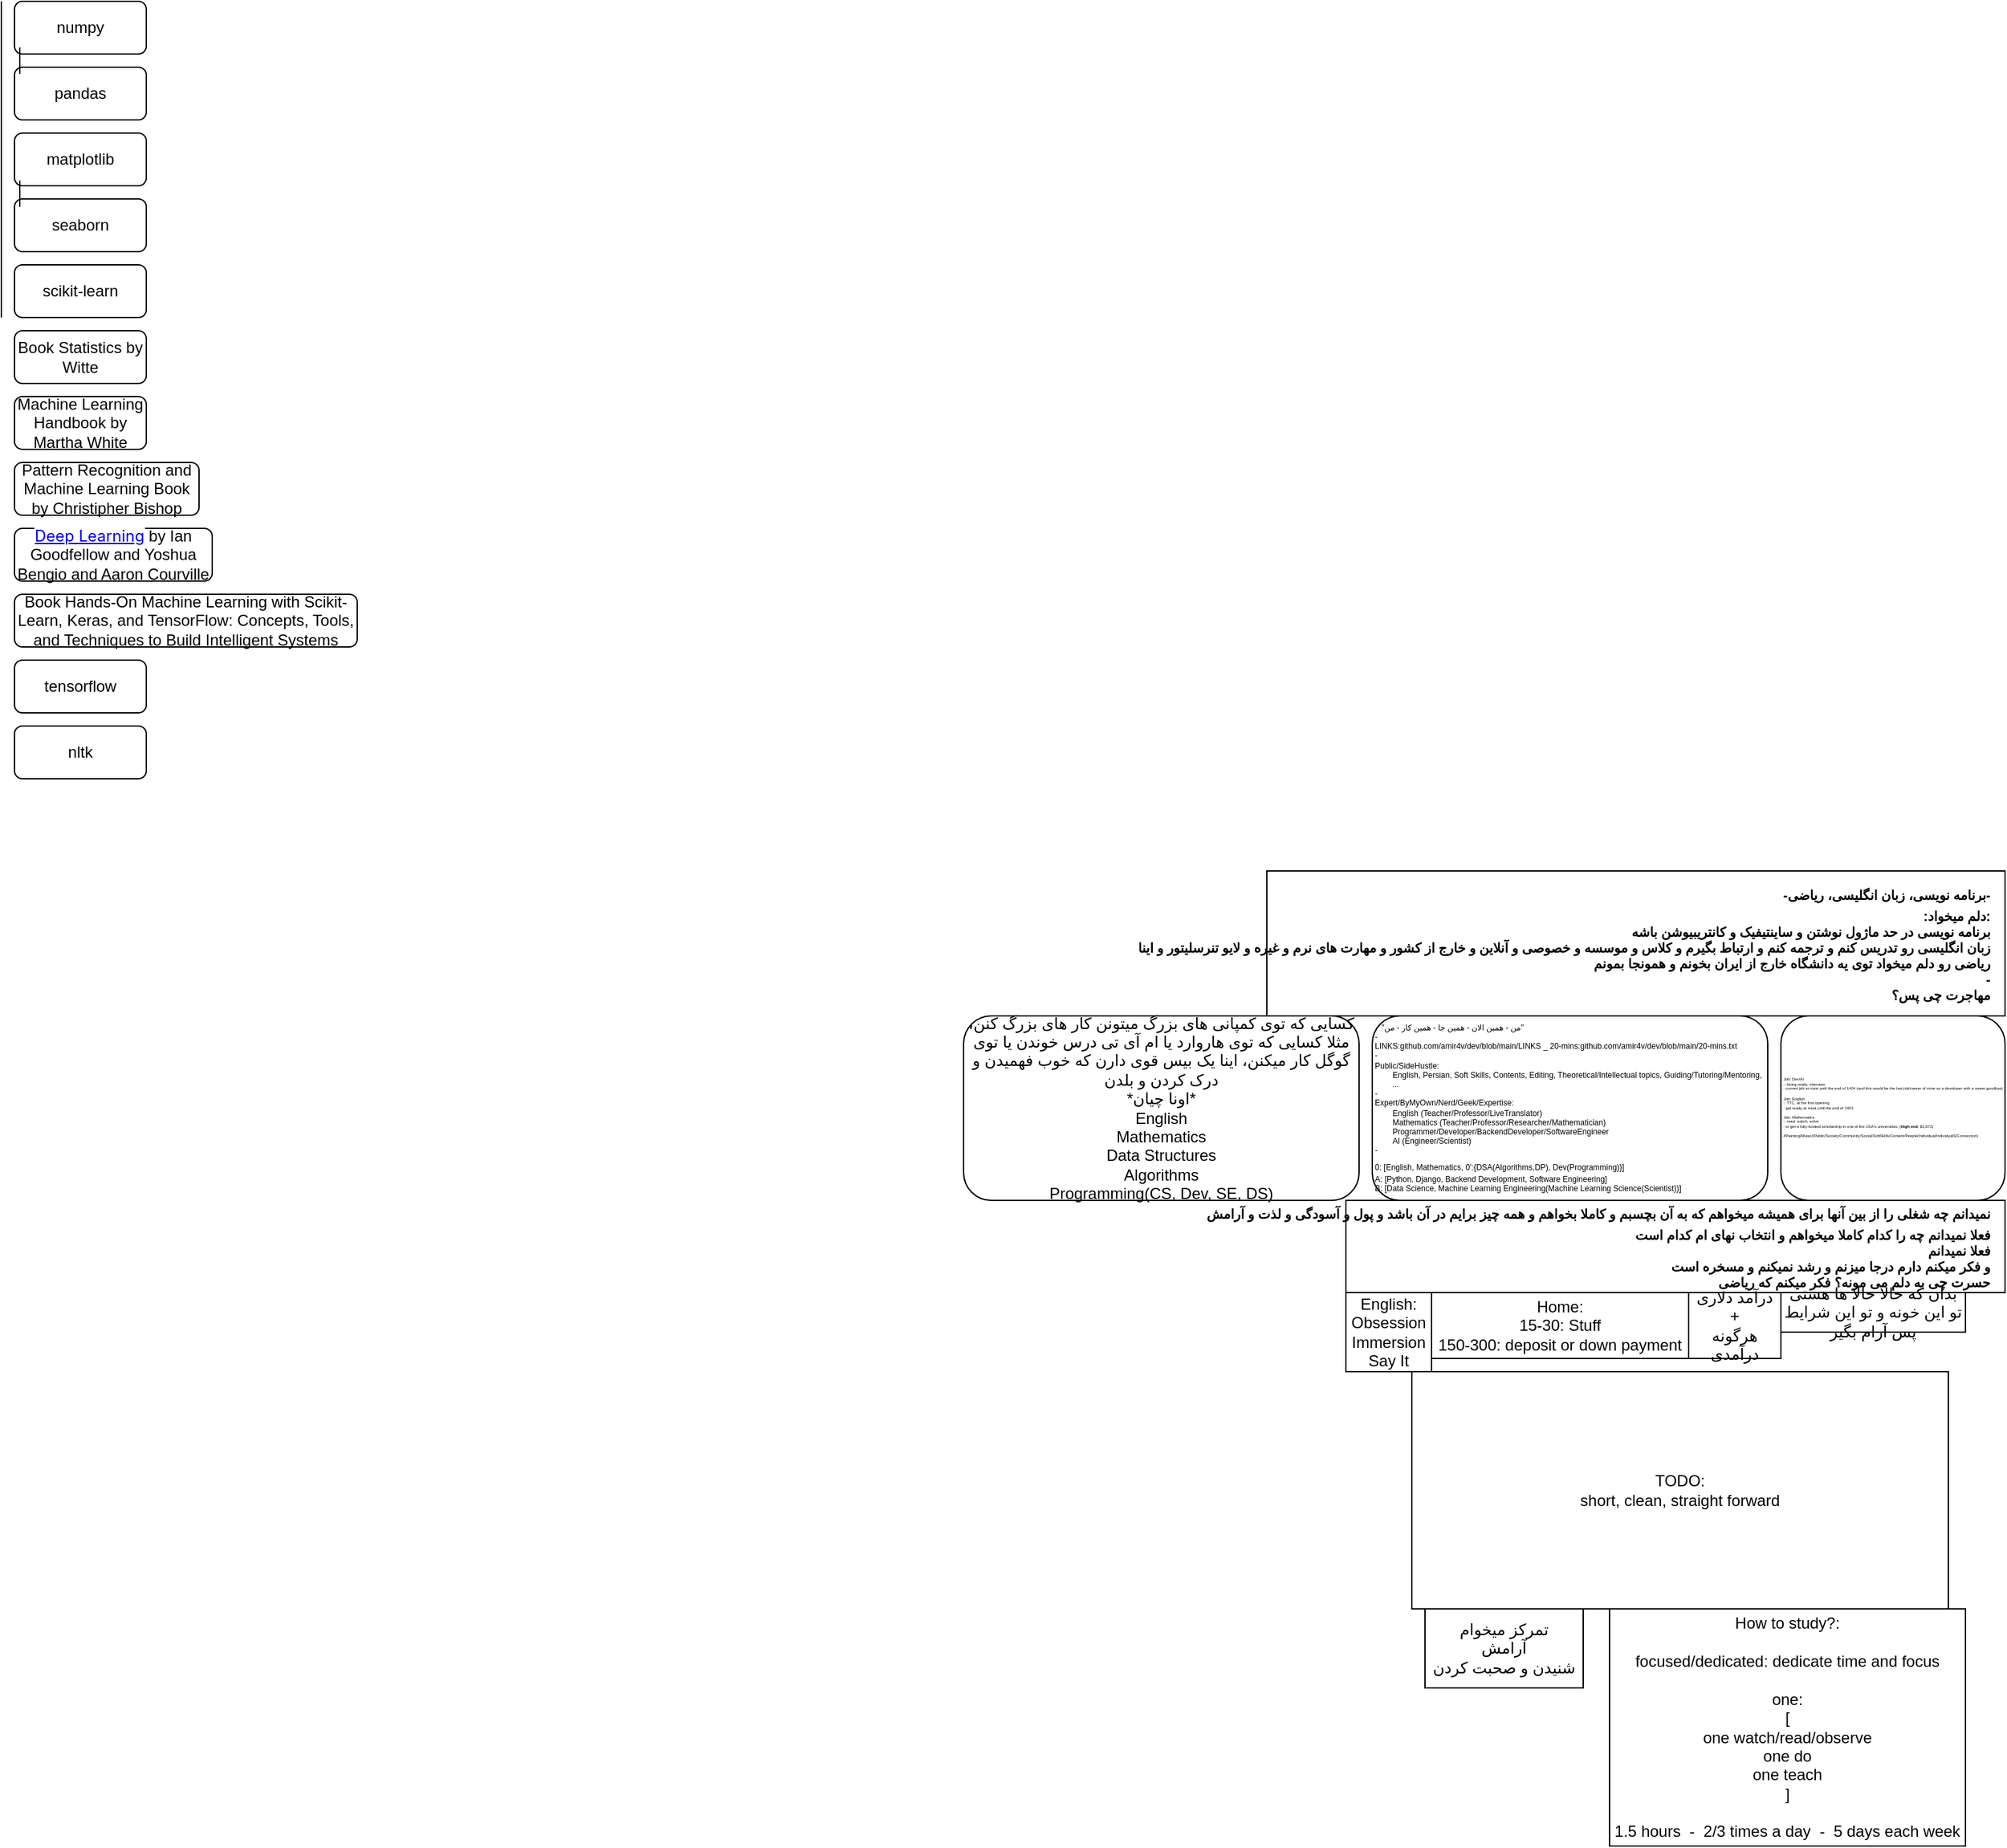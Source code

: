<mxfile version="24.7.16">
  <diagram name="Page-1" id="Pw1lx-9ADOZ67-cU_8lc">
    <mxGraphModel dx="896" dy="1561" grid="1" gridSize="10" guides="1" tooltips="1" connect="1" arrows="1" fold="1" page="1" pageScale="1" pageWidth="850" pageHeight="1100" math="0" shadow="0">
      <root>
        <mxCell id="0" />
        <mxCell id="1" parent="0" />
        <mxCell id="uNf8jhvKmDgPgvKZIGbK-5" value="numpy" style="rounded=1;whiteSpace=wrap;html=1;" parent="1" vertex="1">
          <mxGeometry x="20" y="-1090" width="100" height="40" as="geometry" />
        </mxCell>
        <mxCell id="uNf8jhvKmDgPgvKZIGbK-6" value="pandas" style="rounded=1;whiteSpace=wrap;html=1;" parent="1" vertex="1">
          <mxGeometry x="20" y="-1040" width="100" height="40" as="geometry" />
        </mxCell>
        <mxCell id="uNf8jhvKmDgPgvKZIGbK-7" value="matplotlib" style="rounded=1;whiteSpace=wrap;html=1;" parent="1" vertex="1">
          <mxGeometry x="20" y="-990" width="100" height="40" as="geometry" />
        </mxCell>
        <mxCell id="uNf8jhvKmDgPgvKZIGbK-8" value="seaborn" style="rounded=1;whiteSpace=wrap;html=1;" parent="1" vertex="1">
          <mxGeometry x="20" y="-940" width="100" height="40" as="geometry" />
        </mxCell>
        <mxCell id="uNf8jhvKmDgPgvKZIGbK-10" value="scikit-learn" style="rounded=1;whiteSpace=wrap;html=1;" parent="1" vertex="1">
          <mxGeometry x="20" y="-890" width="100" height="40" as="geometry" />
        </mxCell>
        <mxCell id="uNf8jhvKmDgPgvKZIGbK-13" value="Book Statistics by Witte" style="rounded=1;whiteSpace=wrap;html=1;" parent="1" vertex="1">
          <mxGeometry x="20" y="-840" width="100" height="40" as="geometry" />
        </mxCell>
        <mxCell id="uNf8jhvKmDgPgvKZIGbK-14" value="Machine Learning Handbook by Martha White" style="rounded=1;whiteSpace=wrap;html=1;" parent="1" vertex="1">
          <mxGeometry x="20" y="-790" width="100" height="40" as="geometry" />
        </mxCell>
        <mxCell id="uNf8jhvKmDgPgvKZIGbK-15" value="Pattern Recognition and Machine Learning Book by Christipher Bishop" style="rounded=1;whiteSpace=wrap;html=1;" parent="1" vertex="1">
          <mxGeometry x="20" y="-740" width="140" height="40" as="geometry" />
        </mxCell>
        <mxCell id="uNf8jhvKmDgPgvKZIGbK-16" value="&lt;font style=&quot;font-size: 12px;&quot;&gt;&lt;a style=&quot;box-sizing: unset; cursor: pointer; font-family: -apple-system, BlinkMacSystemFont, &amp;quot;Segoe UI&amp;quot;, Helvetica, Arial, sans-serif, &amp;quot;Apple Color Emoji&amp;quot;, &amp;quot;Segoe UI Emoji&amp;quot;, &amp;quot;Segoe UI Symbol&amp;quot;; text-align: left; background-color: rgb(255, 255, 255);&quot; href=&quot;https://www.deeplearningbook.org/&quot;&gt;Deep Learning&lt;/a&gt;&amp;nbsp;by Ian Goodfellow and Yoshua Bengio and Aaron Courville&lt;/font&gt;" style="rounded=1;whiteSpace=wrap;html=1;" parent="1" vertex="1">
          <mxGeometry x="20" y="-690" width="150" height="40" as="geometry" />
        </mxCell>
        <mxCell id="uNf8jhvKmDgPgvKZIGbK-18" value="Book Hands-On Machine Learning with Scikit-Learn, Keras, and TensorFlow: Concepts, Tools, and Techniques to Build Intelligent Systems" style="rounded=1;whiteSpace=wrap;html=1;" parent="1" vertex="1">
          <mxGeometry x="20" y="-640" width="260" height="40" as="geometry" />
        </mxCell>
        <mxCell id="eiy_VjTBnV1nARQNC3YB-1" value="" style="endArrow=none;html=1;rounded=0;" parent="1" edge="1">
          <mxGeometry width="50" height="50" relative="1" as="geometry">
            <mxPoint x="10" y="-850" as="sourcePoint" />
            <mxPoint x="10" y="-1090" as="targetPoint" />
          </mxGeometry>
        </mxCell>
        <mxCell id="eiy_VjTBnV1nARQNC3YB-2" value="tensorflow" style="rounded=1;whiteSpace=wrap;html=1;" parent="1" vertex="1">
          <mxGeometry x="20" y="-590" width="100" height="40" as="geometry" />
        </mxCell>
        <mxCell id="eiy_VjTBnV1nARQNC3YB-6" value="nltk" style="rounded=1;whiteSpace=wrap;html=1;" parent="1" vertex="1">
          <mxGeometry x="20" y="-540" width="100" height="40" as="geometry" />
        </mxCell>
        <mxCell id="rNfnYfNZXdWyFEMV66Mj-3" value="" style="endArrow=none;html=1;rounded=0;" parent="1" edge="1">
          <mxGeometry width="50" height="50" relative="1" as="geometry">
            <mxPoint x="24" y="-1035" as="sourcePoint" />
            <mxPoint x="24" y="-1055" as="targetPoint" />
          </mxGeometry>
        </mxCell>
        <mxCell id="rNfnYfNZXdWyFEMV66Mj-4" value="" style="endArrow=none;html=1;rounded=0;" parent="1" edge="1">
          <mxGeometry width="50" height="50" relative="1" as="geometry">
            <mxPoint x="24" y="-934" as="sourcePoint" />
            <mxPoint x="24" y="-954" as="targetPoint" />
          </mxGeometry>
        </mxCell>
        <mxCell id="NjcC3SJjB0qP52kyVzx2-1" value="کسایی که توی کمپانی های بزرگ میتونن کار های بزرگ کنن، مثلا کسایی که توی هاروارد یا ام آی تی درس خوندن یا توی گوگل کار میکنن، اینا یک بیس قوی دارن که خوب فهمیدن و درک کردن و بلدن&lt;br&gt;*اونا چیان*&lt;br&gt;English&lt;br&gt;Mathematics&lt;br&gt;Data Structures&lt;br&gt;Algorithms&lt;br&gt;Programming(CS, Dev, SE, DS)" style="rounded=1;whiteSpace=wrap;html=1;" parent="1" vertex="1">
          <mxGeometry x="740" y="-320" width="300" height="140" as="geometry" />
        </mxCell>
        <mxCell id="m1dlzt6d_2SXBuBqFUNx-1" value="&lt;div style=&quot;font-size: 6px;&quot;&gt;&lt;font style=&quot;font-size: 6px;&quot;&gt;&lt;font style=&quot;font-size: 6px;&quot;&gt;&amp;nbsp; &amp;nbsp;&quot;من - همین الان - همین جا - همین کار - من&quot;&lt;/font&gt;&lt;/font&gt;&lt;/div&gt;&lt;div style=&quot;font-size: 6px;&quot;&gt;&lt;font style=&quot;font-size: 6px;&quot;&gt;&lt;font style=&quot;font-size: 6px;&quot;&gt;-&lt;/font&gt;&lt;/font&gt;&lt;/div&gt;&lt;div style=&quot;font-size: 6px;&quot;&gt;&lt;font style=&quot;font-size: 6px;&quot;&gt;&lt;font style=&quot;font-size: 6px;&quot;&gt;LINKS:github.com/amir4v/dev/blob/main/LINKS _ 20-mins:github.com/amir4v/dev/blob/main/20-mins.txt&lt;/font&gt;&lt;/font&gt;&lt;/div&gt;&lt;div style=&quot;font-size: 6px;&quot;&gt;&lt;font style=&quot;font-size: 6px;&quot;&gt;-&lt;/font&gt;&lt;/div&gt;&lt;div style=&quot;font-size: 6px;&quot;&gt;&lt;font style=&quot;font-size: 6px;&quot;&gt;Public/SideHustle:&lt;/font&gt;&lt;/div&gt;&lt;div style=&quot;font-size: 6px;&quot;&gt;&lt;font style=&quot;font-size: 6px;&quot;&gt;&lt;font style=&quot;font-size: 6px;&quot;&gt;&lt;span style=&quot;white-space: pre;&quot;&gt;&#x9;&lt;/span&gt;English, Persian,&amp;nbsp;&lt;/font&gt;&lt;/font&gt;&lt;span style=&quot;background-color: initial;&quot;&gt;Soft Skills,&amp;nbsp;&lt;/span&gt;&lt;span style=&quot;background-color: initial;&quot;&gt;Contents, Editing, Theoretical/Intellectual topics, Guiding/Tutoring/Mentoring,&lt;/span&gt;&lt;/div&gt;&lt;div style=&quot;font-size: 6px;&quot;&gt;&lt;span style=&quot;background-color: initial;&quot;&gt;&lt;span style=&quot;white-space: pre;&quot;&gt;&#x9;&lt;/span&gt;...&lt;br&gt;&lt;/span&gt;&lt;/div&gt;&lt;div style=&quot;font-size: 6px;&quot;&gt;&lt;font style=&quot;font-size: 6px;&quot;&gt;&lt;font style=&quot;font-size: 6px;&quot;&gt;&lt;font style=&quot;font-size: 6px;&quot;&gt;-&lt;/font&gt;&lt;/font&gt;&lt;/font&gt;&lt;/div&gt;&lt;div style=&quot;font-size: 6px;&quot;&gt;&lt;font style=&quot;font-size: 6px;&quot;&gt;&lt;font style=&quot;font-size: 6px;&quot;&gt;&lt;font style=&quot;font-size: 6px;&quot;&gt;Expert/ByMyOwn/Nerd/Geek/Expertise:&lt;/font&gt;&lt;/font&gt;&lt;/font&gt;&lt;/div&gt;&lt;div style=&quot;font-size: 6px;&quot;&gt;&lt;font style=&quot;font-size: 6px;&quot;&gt;&lt;font style=&quot;font-size: 6px;&quot;&gt;&lt;font style=&quot;font-size: 6px;&quot;&gt;&lt;span style=&quot;white-space: pre;&quot;&gt;&#x9;&lt;/span&gt;English&amp;nbsp;&lt;span style=&quot;background-color: initial;&quot;&gt;(&lt;/span&gt;&lt;span style=&quot;background-color: initial;&quot;&gt;Teacher/&lt;/span&gt;&lt;/font&gt;&lt;/font&gt;&lt;/font&gt;&lt;span style=&quot;background-color: initial;&quot;&gt;Professor/&lt;/span&gt;&lt;span style=&quot;background-color: initial;&quot;&gt;LiveTranslator)&lt;/span&gt;&lt;/div&gt;&lt;div style=&quot;font-size: 6px;&quot;&gt;&lt;font style=&quot;font-size: 6px;&quot;&gt;&lt;font style=&quot;font-size: 6px;&quot;&gt;&lt;font style=&quot;font-size: 6px;&quot;&gt;&lt;span style=&quot;white-space: pre;&quot;&gt;&#x9;&lt;/span&gt;Mathematics&lt;/font&gt;&lt;span style=&quot;background-color: initial;&quot;&gt;&amp;nbsp;(Teacher/Professor/Researcher/&lt;/span&gt;&lt;/font&gt;&lt;span style=&quot;background-color: initial;&quot;&gt;Mathematician&lt;/span&gt;&lt;span style=&quot;background-color: initial;&quot;&gt;)&lt;/span&gt;&lt;/font&gt;&lt;/div&gt;&lt;div style=&quot;font-size: 6px;&quot;&gt;&lt;font style=&quot;font-size: 6px;&quot;&gt;&lt;span style=&quot;background-color: initial;&quot;&gt;&lt;span style=&quot;white-space: pre;&quot;&gt;&#x9;&lt;/span&gt;Programmer/Developer/BackendDeveloper/SoftwareEngineer&lt;/span&gt;&lt;/font&gt;&lt;/div&gt;&lt;div style=&quot;font-size: 6px;&quot;&gt;&lt;font style=&quot;font-size: 6px;&quot;&gt;&lt;span style=&quot;background-color: initial;&quot;&gt;&lt;span style=&quot;white-space: pre;&quot;&gt;&lt;span style=&quot;white-space: pre;&quot;&gt;&#x9;&lt;/span&gt;&lt;/span&gt;AI&lt;/span&gt;&lt;span style=&quot;background-color: initial;&quot;&gt;&amp;nbsp;(Engineer/Scientist)&lt;/span&gt;&lt;/font&gt;&lt;/div&gt;&lt;div style=&quot;font-size: 6px;&quot;&gt;&lt;font style=&quot;font-size: 6px;&quot;&gt;-&lt;/font&gt;&lt;/div&gt;&lt;font style=&quot;font-size: 6px;&quot;&gt;0: [English, Mathematics, 0&#39;:{DSA(Algorithms,DP), Dev(Programming)}]&lt;/font&gt;&lt;div style=&quot;font-size: 6px;&quot;&gt;&lt;font style=&quot;font-size: 6px;&quot;&gt;A: [Python, Django, Backend Development, Software Engineering]&lt;/font&gt;&lt;/div&gt;&lt;div style=&quot;font-size: 6px;&quot;&gt;&lt;font style=&quot;font-size: 6px;&quot;&gt;&lt;font style=&quot;font-size: 6px;&quot;&gt;B&lt;/font&gt;&lt;span style=&quot;background-color: initial;&quot;&gt;: [Data Science, Machine Learning Engineering(Machine Learning Science(Scientist))]&lt;/span&gt;&lt;/font&gt;&lt;/div&gt;" style="rounded=1;whiteSpace=wrap;html=1;align=left;" parent="1" vertex="1">
          <mxGeometry x="1050" y="-320" width="300" height="140" as="geometry" />
        </mxCell>
        <mxCell id="LMWK8aXgj8m5KuPDmJkq-1" value="&lt;div style=&quot;font-size: 3px;&quot;&gt;&lt;font style=&quot;font-size: 3px;&quot;&gt;Job: Dev/AI&lt;/font&gt;&lt;/div&gt;&lt;div style=&quot;font-size: 3px;&quot;&gt;&lt;font style=&quot;font-size: 3px;&quot;&gt;:: being ready, interview&lt;/font&gt;&lt;/div&gt;&lt;div style=&quot;font-size: 3px;&quot;&gt;&lt;font style=&quot;font-size: 3px;&quot;&gt;: current job at most&amp;nbsp;until the end of 1404 (and this would be the last job/career of mine as a developer with a sweet goodbye)&lt;/font&gt;&lt;/div&gt;&lt;div style=&quot;font-size: 3px;&quot;&gt;&lt;font style=&quot;font-size: 3px;&quot;&gt;&lt;br&gt;&lt;/font&gt;&lt;/div&gt;&lt;div style=&quot;font-size: 3px;&quot;&gt;&lt;font style=&quot;font-size: 3px;&quot;&gt;Job: English&lt;br&gt;&lt;/font&gt;&lt;/div&gt;&lt;div style=&quot;font-size: 3px;&quot;&gt;&lt;font style=&quot;font-size: 3px;&quot;&gt;:: TTC, at the first opening&lt;/font&gt;&lt;/div&gt;&lt;div style=&quot;font-size: 3px;&quot;&gt;&lt;font style=&quot;font-size: 3px;&quot;&gt;: get ready at most until the end of 1403&lt;/font&gt;&lt;/div&gt;&lt;div style=&quot;font-size: 3px;&quot;&gt;&lt;font style=&quot;font-size: 3px;&quot;&gt;&lt;br&gt;&lt;/font&gt;&lt;/div&gt;&lt;div style=&quot;font-size: 3px;&quot;&gt;&lt;div style=&quot;&quot;&gt;&lt;font style=&quot;font-size: 3px;&quot;&gt;Job: Mathematics&lt;/font&gt;&lt;/div&gt;&lt;div style=&quot;&quot;&gt;&lt;font style=&quot;font-size: 3px;&quot;&gt;:: read, watch, solve&lt;/font&gt;&lt;/div&gt;&lt;div style=&quot;&quot;&gt;&lt;font style=&quot;font-size: 3px;&quot;&gt;: to get a fully-funded scholarship in one of the USA&#39;s universities; (&lt;/font&gt;&lt;strong style=&quot;background-color: initial;&quot;&gt;High end&lt;/strong&gt;&lt;span style=&quot;background-color: initial;&quot;&gt;: $3,672&lt;/span&gt;&lt;span style=&quot;background-color: initial;&quot;&gt;)&lt;/span&gt;&lt;/div&gt;&lt;div style=&quot;&quot;&gt;&lt;font style=&quot;font-size: 3px;&quot;&gt;&lt;br&gt;&lt;/font&gt;&lt;/div&gt;&lt;div style=&quot;&quot;&gt;&lt;font style=&quot;font-size: 3px;&quot;&gt;#Painting/Music/(Public/Society/Community/Social/SoftSkills/Content/People/Individual/IndividualS/Connection)&lt;/font&gt;&lt;/div&gt;&lt;/div&gt;" style="rounded=1;whiteSpace=wrap;html=1;align=left;" parent="1" vertex="1">
          <mxGeometry x="1360" y="-320" width="170" height="140" as="geometry" />
        </mxCell>
        <mxCell id="AXUeFKmJ4L8ZubqQcsqx-2" value="" style="verticalLabelPosition=bottom;verticalAlign=top;html=1;shape=mxgraph.basic.rect;fillColor2=none;strokeWidth=1;size=20;indent=5;" parent="1" vertex="1">
          <mxGeometry x="970" y="-430" width="560" height="110" as="geometry" />
        </mxCell>
        <mxCell id="AXUeFKmJ4L8ZubqQcsqx-4" value="&lt;font style=&quot;font-size: 10px;&quot;&gt;-برنامه نویسی، زبان انگلیسی، ریاضی-&lt;/font&gt;&lt;div style=&quot;font-size: 10px;&quot;&gt;&lt;div style=&quot;&quot;&gt;&lt;font style=&quot;font-size: 10px;&quot;&gt;:دلم میخواد:&lt;/font&gt;&lt;/div&gt;&lt;div style=&quot;&quot;&gt;&lt;font style=&quot;font-size: 10px;&quot;&gt;برنامه نویسی در حد ماژول نوشتن و ساینتیفیک و کانتریبیوشن باشه&lt;/font&gt;&lt;/div&gt;&lt;div style=&quot;&quot;&gt;&lt;font style=&quot;font-size: 10px;&quot;&gt;زبان انگلیسی رو تدریس کنم و ترجمه کنم و ارتباط بگیرم و کلاس و موسسه و خصوصی و آنلاین و خارج از کشور و مهارت های نرم و غیره و لایو تنرسلیتور و اینا&lt;/font&gt;&lt;/div&gt;&lt;div style=&quot;&quot;&gt;&lt;font style=&quot;font-size: 10px;&quot;&gt;ریاضی رو دلم میخواد توی یه دانشگاه خارج از ایران بخونم و همونجا بمونم&lt;/font&gt;&lt;/div&gt;&lt;div style=&quot;&quot;&gt;&lt;font style=&quot;font-size: 10px;&quot;&gt;-&lt;/font&gt;&lt;/div&gt;&lt;div style=&quot;&quot;&gt;&lt;font style=&quot;font-size: 10px;&quot;&gt;مهاجرت چی پس؟&lt;/font&gt;&lt;/div&gt;&lt;/div&gt;" style="text;strokeColor=none;fillColor=none;html=1;fontSize=24;fontStyle=1;verticalAlign=middle;align=right;" parent="1" vertex="1">
          <mxGeometry x="960" y="-410" width="560" height="60" as="geometry" />
        </mxCell>
        <mxCell id="AXUeFKmJ4L8ZubqQcsqx-5" value="" style="rounded=0;whiteSpace=wrap;html=1;" parent="1" vertex="1">
          <mxGeometry x="1030" y="-180" width="500" height="70" as="geometry" />
        </mxCell>
        <mxCell id="AXUeFKmJ4L8ZubqQcsqx-6" value="&lt;font style=&quot;font-size: 10px;&quot;&gt;نمیدانم چه شغلی را از بین آنها برای همیشه میخواهم که به آن بچسبم و کاملا بخواهم و همه چیز برایم در آن باشد و پول و آسودگی و لذت و آرامش&lt;/font&gt;&lt;div style=&quot;font-size: 10px;&quot;&gt;&lt;font style=&quot;font-size: 10px;&quot;&gt;فعلا نمیدانم چه را کدام کاملا میخواهم و انتخاب نهای ام کدام است&lt;/font&gt;&lt;/div&gt;&lt;div style=&quot;font-size: 10px;&quot;&gt;&lt;font style=&quot;font-size: 10px;&quot;&gt;فعلا نمیدانم&lt;/font&gt;&lt;/div&gt;&lt;div style=&quot;font-size: 10px;&quot;&gt;&lt;font style=&quot;font-size: 10px;&quot;&gt;و فکر میکنم دارم درجا میزنم و رشد نمیکنم و مسخره است&lt;/font&gt;&lt;/div&gt;&lt;div style=&quot;font-size: 10px;&quot;&gt;&lt;font style=&quot;font-size: 10px;&quot;&gt;حسرت چی به دلم می مونه؟ فکر میکنم که ریاضی&lt;/font&gt;&lt;/div&gt;" style="text;strokeColor=none;fillColor=none;html=1;fontSize=24;fontStyle=1;verticalAlign=middle;align=right;" parent="1" vertex="1">
          <mxGeometry x="960" y="-180" width="560" height="60" as="geometry" />
        </mxCell>
        <mxCell id="AXUeFKmJ4L8ZubqQcsqx-7" value="English:&lt;div&gt;Obsession&lt;/div&gt;&lt;div&gt;Immersion&lt;/div&gt;&lt;div&gt;Say It&lt;/div&gt;" style="rounded=0;whiteSpace=wrap;html=1;" parent="1" vertex="1">
          <mxGeometry x="1030" y="-110" width="65" height="60" as="geometry" />
        </mxCell>
        <mxCell id="AXUeFKmJ4L8ZubqQcsqx-8" value="Home:&lt;div&gt;15-30: Stuff&lt;/div&gt;&lt;div&gt;150-300: deposit or down payment&lt;/div&gt;" style="rounded=0;whiteSpace=wrap;html=1;" parent="1" vertex="1">
          <mxGeometry x="1095" y="-110" width="195" height="50" as="geometry" />
        </mxCell>
        <mxCell id="AXUeFKmJ4L8ZubqQcsqx-9" value="درآمد دلاری&lt;div&gt;+&lt;/div&gt;&lt;div&gt;هرگونه درآمدی&lt;/div&gt;" style="rounded=0;whiteSpace=wrap;html=1;" parent="1" vertex="1">
          <mxGeometry x="1290" y="-110" width="70" height="50" as="geometry" />
        </mxCell>
        <mxCell id="AXUeFKmJ4L8ZubqQcsqx-10" value="بدان که حالا حالا ها هستی تو این خونه و تو این شرایط پس آرام بگیر" style="rounded=0;whiteSpace=wrap;html=1;" parent="1" vertex="1">
          <mxGeometry x="1360" y="-110" width="140" height="30" as="geometry" />
        </mxCell>
        <mxCell id="AXUeFKmJ4L8ZubqQcsqx-11" value="TODO:&lt;div&gt;short, clean, straight forward&lt;/div&gt;" style="rounded=0;whiteSpace=wrap;html=1;" parent="1" vertex="1">
          <mxGeometry x="1080" y="-50" width="407" height="180" as="geometry" />
        </mxCell>
        <mxCell id="OlMIyhV_iWhLKmUS0hnb-1" value="تمرکز میخوام&lt;div&gt;آرامش&lt;/div&gt;&lt;div&gt;شنیدن و صحبت کردن&lt;/div&gt;" style="rounded=0;whiteSpace=wrap;html=1;" parent="1" vertex="1">
          <mxGeometry x="1090" y="130" width="120" height="60" as="geometry" />
        </mxCell>
        <mxCell id="H_kfXskphiUU7MyIa1LL-1" value="How to study?:&lt;div&gt;&lt;br&gt;&lt;/div&gt;&lt;div&gt;focused/dedicated: dedicate time and focus&lt;/div&gt;&lt;div&gt;&lt;br&gt;&lt;div&gt;one:&lt;/div&gt;&lt;div&gt;[&lt;/div&gt;&lt;div&gt;one watch/read/observe&lt;/div&gt;&lt;div&gt;one do&lt;/div&gt;&lt;div&gt;one teach&lt;/div&gt;&lt;div&gt;]&lt;/div&gt;&lt;div&gt;&lt;br&gt;&lt;div&gt;1.5 hours&amp;nbsp; -&amp;nbsp; 2/3 times a day&amp;nbsp; -&amp;nbsp; 5 days each week&lt;/div&gt;&lt;/div&gt;&lt;/div&gt;" style="rounded=0;whiteSpace=wrap;html=1;" vertex="1" parent="1">
          <mxGeometry x="1230" y="130" width="270" height="180" as="geometry" />
        </mxCell>
      </root>
    </mxGraphModel>
  </diagram>
</mxfile>
